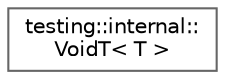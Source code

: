 digraph "クラス階層図"
{
 // LATEX_PDF_SIZE
  bgcolor="transparent";
  edge [fontname=Helvetica,fontsize=10,labelfontname=Helvetica,labelfontsize=10];
  node [fontname=Helvetica,fontsize=10,shape=box,height=0.2,width=0.4];
  rankdir="LR";
  Node0 [id="Node000000",label="testing::internal::\lVoidT\< T \>",height=0.2,width=0.4,color="grey40", fillcolor="white", style="filled",URL="$structtesting_1_1internal_1_1_void_t.html",tooltip=" "];
}
